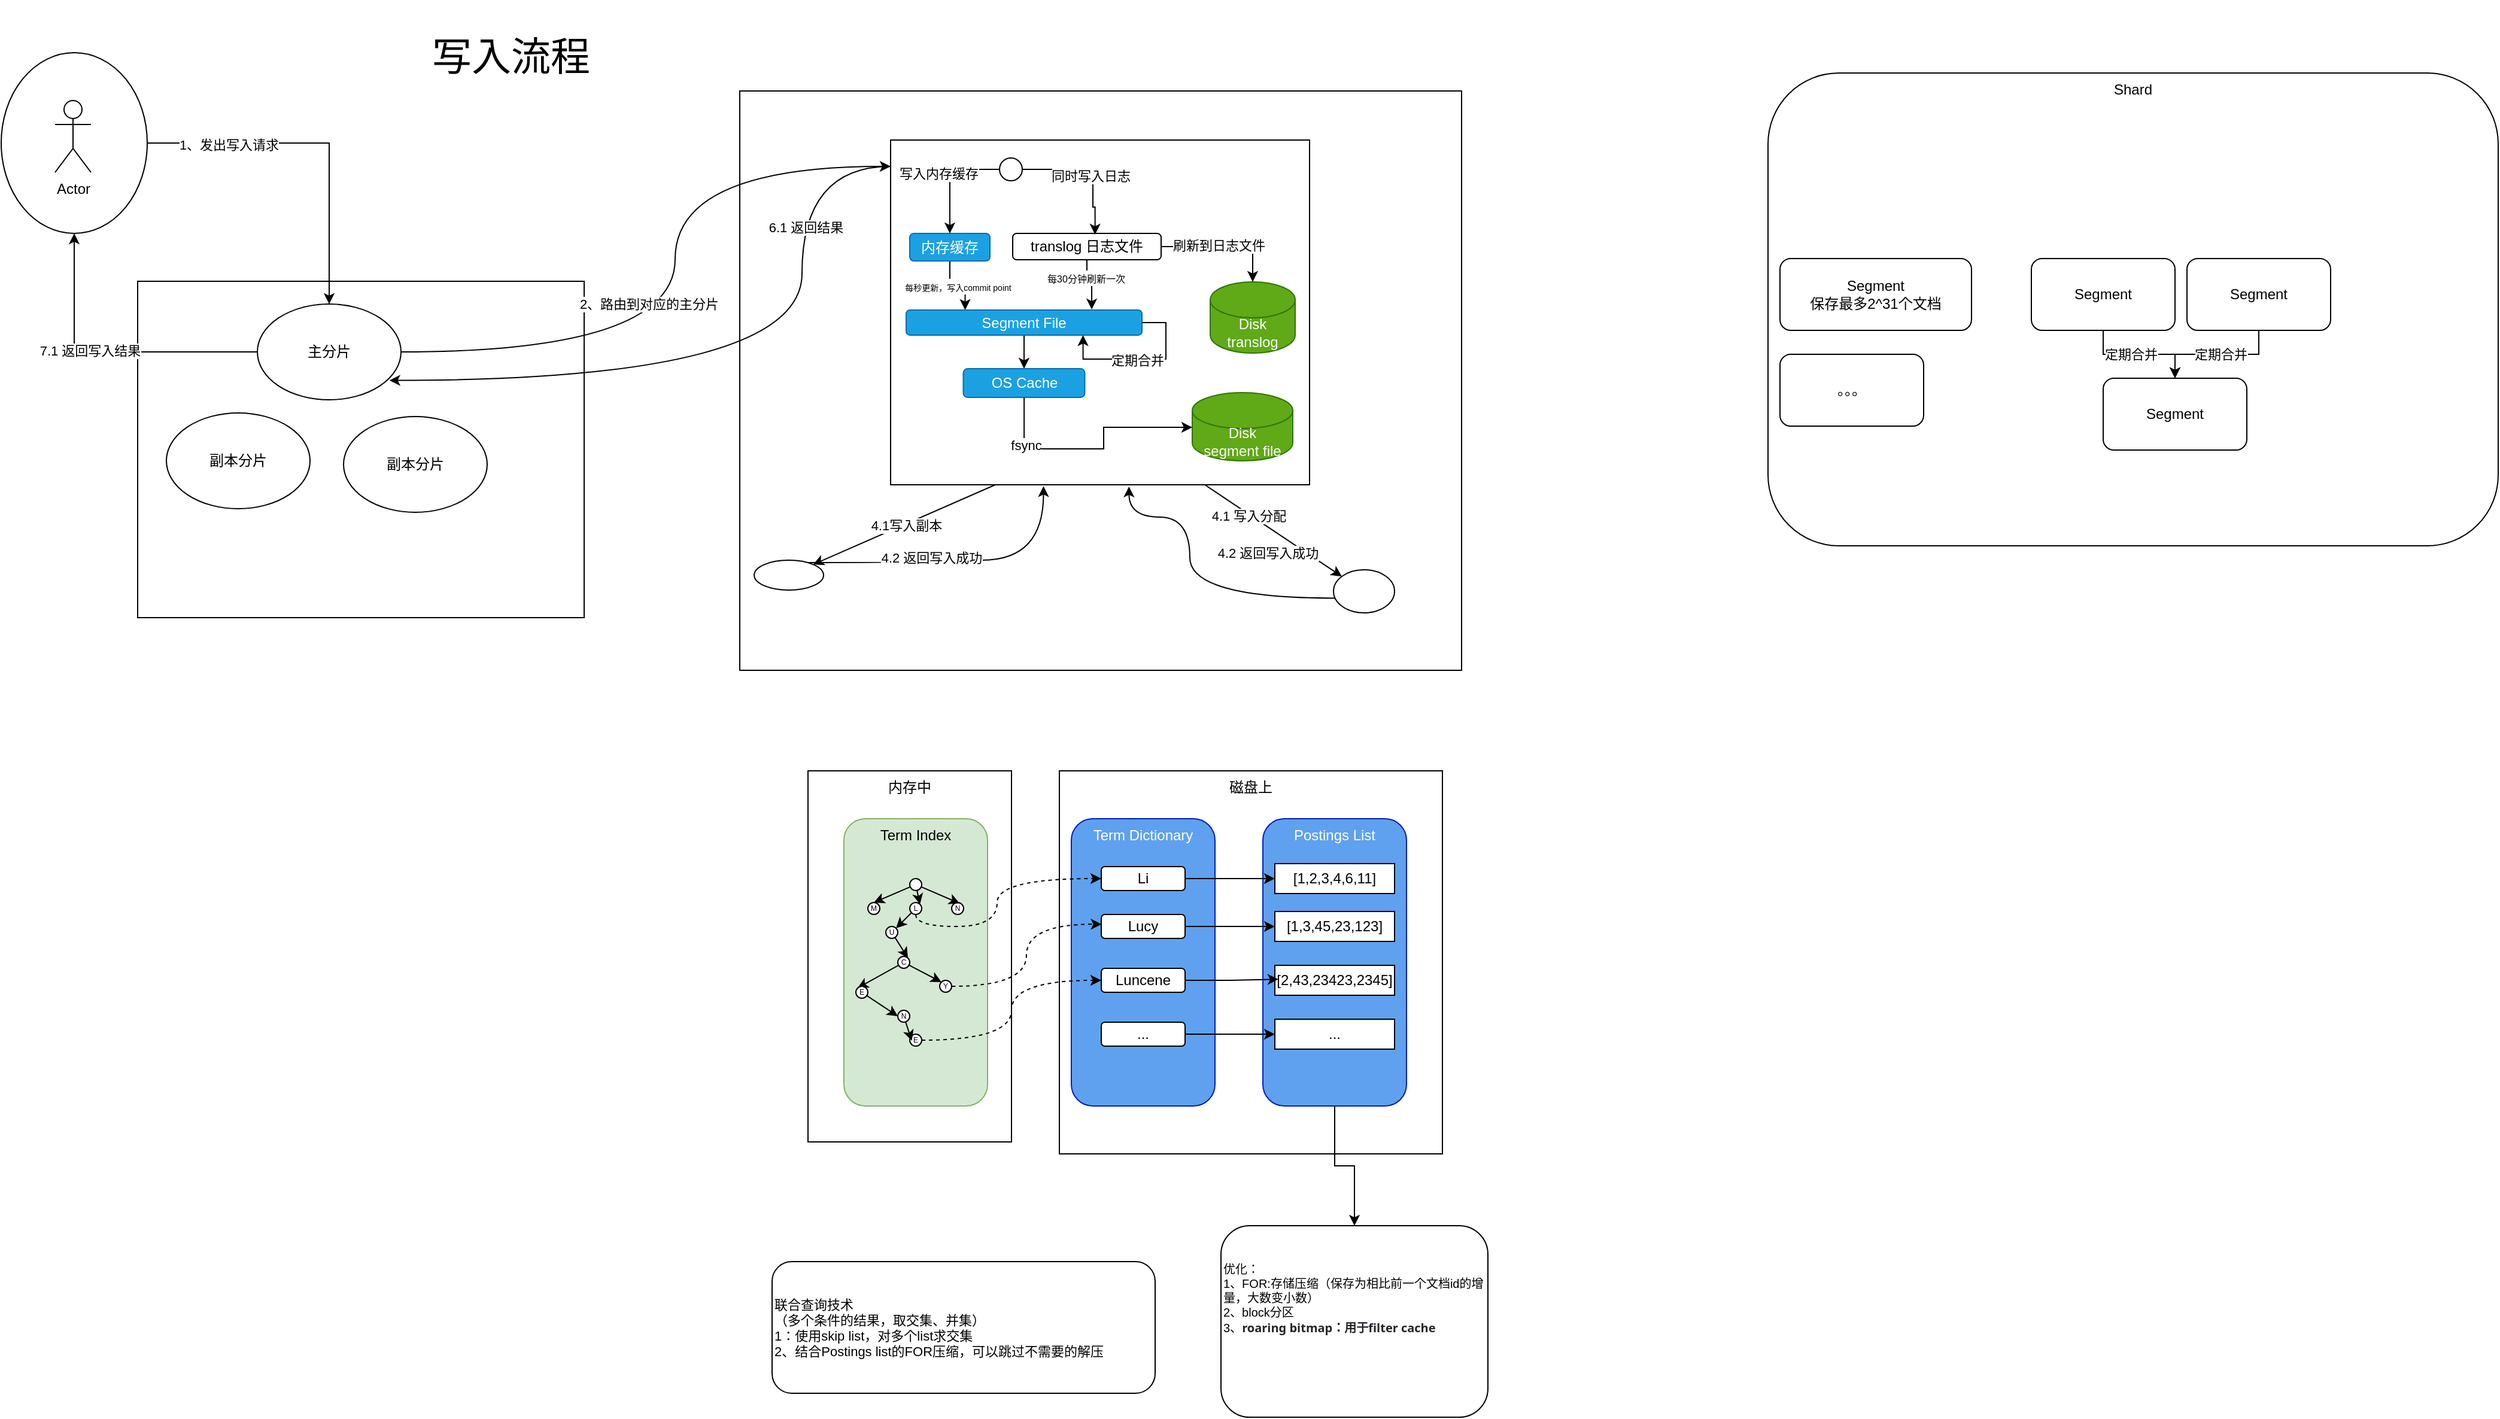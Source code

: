 <mxfile version="24.7.5">
  <diagram name="lucene原理" id="keEPGWgsJUl2ciSjORj3">
    <mxGraphModel dx="2558" dy="1775" grid="0" gridSize="10" guides="1" tooltips="1" connect="1" arrows="1" fold="1" page="0" pageScale="1" pageWidth="827" pageHeight="1169" background="#ffffff" math="0" shadow="0">
      <root>
        <mxCell id="0" />
        <mxCell id="1" parent="0" />
        <mxCell id="owNHDJ87eFbLBp3wyVCf-139" value="" style="rounded=0;whiteSpace=wrap;html=1;" vertex="1" parent="1">
          <mxGeometry x="-129" y="-331" width="603" height="484" as="geometry" />
        </mxCell>
        <mxCell id="owNHDJ87eFbLBp3wyVCf-137" value="" style="rounded=0;whiteSpace=wrap;html=1;" vertex="1" parent="1">
          <mxGeometry x="-632" y="-172" width="373" height="281" as="geometry" />
        </mxCell>
        <mxCell id="owNHDJ87eFbLBp3wyVCf-114" value="" style="rounded=0;whiteSpace=wrap;html=1;container=1;" vertex="1" parent="1">
          <mxGeometry x="-3" y="-290" width="350" height="288" as="geometry">
            <mxRectangle x="-3" y="-290" width="50" height="44" as="alternateBounds" />
          </mxGeometry>
        </mxCell>
        <mxCell id="owNHDJ87eFbLBp3wyVCf-128" value="&lt;font style=&quot;font-size: 7px;&quot;&gt;每秒更新，写入commit point&lt;/font&gt;" style="edgeStyle=orthogonalEdgeStyle;rounded=0;orthogonalLoop=1;jettySize=auto;html=1;entryX=0.25;entryY=0;entryDx=0;entryDy=0;" edge="1" parent="owNHDJ87eFbLBp3wyVCf-114" source="owNHDJ87eFbLBp3wyVCf-115" target="owNHDJ87eFbLBp3wyVCf-116">
          <mxGeometry relative="1" as="geometry" />
        </mxCell>
        <mxCell id="owNHDJ87eFbLBp3wyVCf-115" value="内存缓存" style="rounded=1;whiteSpace=wrap;html=1;fillColor=#1ba1e2;fontColor=#ffffff;strokeColor=#006EAF;" vertex="1" parent="owNHDJ87eFbLBp3wyVCf-114">
          <mxGeometry x="16" y="78" width="67" height="23" as="geometry" />
        </mxCell>
        <mxCell id="owNHDJ87eFbLBp3wyVCf-130" style="edgeStyle=orthogonalEdgeStyle;rounded=0;orthogonalLoop=1;jettySize=auto;html=1;entryX=0.5;entryY=0;entryDx=0;entryDy=0;" edge="1" parent="owNHDJ87eFbLBp3wyVCf-114" source="owNHDJ87eFbLBp3wyVCf-116" target="owNHDJ87eFbLBp3wyVCf-129">
          <mxGeometry relative="1" as="geometry" />
        </mxCell>
        <mxCell id="owNHDJ87eFbLBp3wyVCf-116" value="Segment File" style="rounded=1;whiteSpace=wrap;html=1;fillColor=#1ba1e2;fontColor=#ffffff;strokeColor=#006EAF;" vertex="1" parent="owNHDJ87eFbLBp3wyVCf-114">
          <mxGeometry x="13" y="142" width="197" height="21" as="geometry" />
        </mxCell>
        <mxCell id="owNHDJ87eFbLBp3wyVCf-120" style="edgeStyle=orthogonalEdgeStyle;rounded=0;orthogonalLoop=1;jettySize=auto;html=1;" edge="1" parent="owNHDJ87eFbLBp3wyVCf-114" source="owNHDJ87eFbLBp3wyVCf-119" target="owNHDJ87eFbLBp3wyVCf-115">
          <mxGeometry relative="1" as="geometry" />
        </mxCell>
        <mxCell id="owNHDJ87eFbLBp3wyVCf-121" value="写入内存缓存" style="edgeLabel;html=1;align=center;verticalAlign=middle;resizable=0;points=[];" vertex="1" connectable="0" parent="owNHDJ87eFbLBp3wyVCf-120">
          <mxGeometry x="-0.209" y="3" relative="1" as="geometry">
            <mxPoint x="-14" as="offset" />
          </mxGeometry>
        </mxCell>
        <mxCell id="owNHDJ87eFbLBp3wyVCf-119" value="" style="ellipse;whiteSpace=wrap;html=1;aspect=fixed;" vertex="1" parent="owNHDJ87eFbLBp3wyVCf-114">
          <mxGeometry x="91" y="15" width="19" height="19" as="geometry" />
        </mxCell>
        <mxCell id="owNHDJ87eFbLBp3wyVCf-123" value="translog 日志文件" style="rounded=1;whiteSpace=wrap;html=1;" vertex="1" parent="owNHDJ87eFbLBp3wyVCf-114">
          <mxGeometry x="102" y="78" width="124" height="22" as="geometry" />
        </mxCell>
        <mxCell id="owNHDJ87eFbLBp3wyVCf-124" style="edgeStyle=orthogonalEdgeStyle;rounded=0;orthogonalLoop=1;jettySize=auto;html=1;entryX=0.555;entryY=0.045;entryDx=0;entryDy=0;entryPerimeter=0;" edge="1" parent="owNHDJ87eFbLBp3wyVCf-114" source="owNHDJ87eFbLBp3wyVCf-119" target="owNHDJ87eFbLBp3wyVCf-123">
          <mxGeometry relative="1" as="geometry">
            <Array as="points">
              <mxPoint x="169" y="25" />
              <mxPoint x="169" y="56" />
              <mxPoint x="171" y="56" />
            </Array>
          </mxGeometry>
        </mxCell>
        <mxCell id="owNHDJ87eFbLBp3wyVCf-125" value="同时写入日志" style="edgeLabel;html=1;align=center;verticalAlign=middle;resizable=0;points=[];" vertex="1" connectable="0" parent="owNHDJ87eFbLBp3wyVCf-124">
          <mxGeometry x="0.114" y="-2" relative="1" as="geometry">
            <mxPoint as="offset" />
          </mxGeometry>
        </mxCell>
        <mxCell id="owNHDJ87eFbLBp3wyVCf-129" value="OS Cache" style="rounded=1;whiteSpace=wrap;html=1;fillColor=#1ba1e2;fontColor=#ffffff;strokeColor=#006EAF;" vertex="1" parent="owNHDJ87eFbLBp3wyVCf-114">
          <mxGeometry x="60.75" y="191" width="101.5" height="24" as="geometry" />
        </mxCell>
        <mxCell id="owNHDJ87eFbLBp3wyVCf-133" style="edgeStyle=orthogonalEdgeStyle;rounded=0;orthogonalLoop=1;jettySize=auto;html=1;entryX=0.787;entryY=-0.023;entryDx=0;entryDy=0;entryPerimeter=0;" edge="1" parent="owNHDJ87eFbLBp3wyVCf-114" source="owNHDJ87eFbLBp3wyVCf-123" target="owNHDJ87eFbLBp3wyVCf-116">
          <mxGeometry relative="1" as="geometry" />
        </mxCell>
        <mxCell id="owNHDJ87eFbLBp3wyVCf-134" value="&lt;font style=&quot;font-size: 8px;&quot;&gt;每30分钟刷新一次&lt;/font&gt;" style="edgeLabel;html=1;align=center;verticalAlign=middle;resizable=0;points=[];" vertex="1" connectable="0" parent="owNHDJ87eFbLBp3wyVCf-133">
          <mxGeometry x="-0.365" y="-1" relative="1" as="geometry">
            <mxPoint as="offset" />
          </mxGeometry>
        </mxCell>
        <mxCell id="owNHDJ87eFbLBp3wyVCf-117" value="Disk&lt;div&gt;translog&lt;/div&gt;" style="shape=cylinder3;whiteSpace=wrap;html=1;boundedLbl=1;backgroundOutline=1;size=15;fillColor=#60a917;fontColor=#ffffff;strokeColor=#2D7600;" vertex="1" parent="owNHDJ87eFbLBp3wyVCf-114">
          <mxGeometry x="267" y="118.5" width="71" height="59.5" as="geometry" />
        </mxCell>
        <mxCell id="owNHDJ87eFbLBp3wyVCf-126" style="edgeStyle=orthogonalEdgeStyle;rounded=0;orthogonalLoop=1;jettySize=auto;html=1;entryX=0.5;entryY=0;entryDx=0;entryDy=0;entryPerimeter=0;" edge="1" parent="owNHDJ87eFbLBp3wyVCf-114" source="owNHDJ87eFbLBp3wyVCf-123" target="owNHDJ87eFbLBp3wyVCf-117">
          <mxGeometry relative="1" as="geometry" />
        </mxCell>
        <mxCell id="owNHDJ87eFbLBp3wyVCf-127" value="刷新到日志文件" style="edgeLabel;html=1;align=center;verticalAlign=middle;resizable=0;points=[];" vertex="1" connectable="0" parent="owNHDJ87eFbLBp3wyVCf-126">
          <mxGeometry x="-0.101" y="1" relative="1" as="geometry">
            <mxPoint as="offset" />
          </mxGeometry>
        </mxCell>
        <mxCell id="owNHDJ87eFbLBp3wyVCf-118" value="Disk&lt;div&gt;segment file&lt;/div&gt;" style="shape=cylinder3;whiteSpace=wrap;html=1;boundedLbl=1;backgroundOutline=1;size=15;fillColor=#60a917;fontColor=#ffffff;strokeColor=#2D7600;" vertex="1" parent="owNHDJ87eFbLBp3wyVCf-114">
          <mxGeometry x="252" y="211" width="84" height="57" as="geometry" />
        </mxCell>
        <mxCell id="owNHDJ87eFbLBp3wyVCf-131" style="edgeStyle=orthogonalEdgeStyle;rounded=0;orthogonalLoop=1;jettySize=auto;html=1;entryX=0;entryY=0.5;entryDx=0;entryDy=0;entryPerimeter=0;" edge="1" parent="owNHDJ87eFbLBp3wyVCf-114" source="owNHDJ87eFbLBp3wyVCf-129" target="owNHDJ87eFbLBp3wyVCf-118">
          <mxGeometry relative="1" as="geometry">
            <Array as="points">
              <mxPoint x="112" y="258" />
              <mxPoint x="178" y="258" />
              <mxPoint x="178" y="240" />
              <mxPoint x="252" y="240" />
            </Array>
          </mxGeometry>
        </mxCell>
        <mxCell id="owNHDJ87eFbLBp3wyVCf-132" value="fsync" style="edgeLabel;html=1;align=center;verticalAlign=middle;resizable=0;points=[];" vertex="1" connectable="0" parent="owNHDJ87eFbLBp3wyVCf-131">
          <mxGeometry x="-0.611" y="1" relative="1" as="geometry">
            <mxPoint as="offset" />
          </mxGeometry>
        </mxCell>
        <mxCell id="owNHDJ87eFbLBp3wyVCf-135" style="edgeStyle=orthogonalEdgeStyle;rounded=0;orthogonalLoop=1;jettySize=auto;html=1;entryX=0.75;entryY=1;entryDx=0;entryDy=0;exitX=1;exitY=0.5;exitDx=0;exitDy=0;" edge="1" parent="owNHDJ87eFbLBp3wyVCf-114" source="owNHDJ87eFbLBp3wyVCf-116" target="owNHDJ87eFbLBp3wyVCf-116">
          <mxGeometry relative="1" as="geometry" />
        </mxCell>
        <mxCell id="owNHDJ87eFbLBp3wyVCf-136" value="定期合并" style="edgeLabel;html=1;align=center;verticalAlign=middle;resizable=0;points=[];" vertex="1" connectable="0" parent="owNHDJ87eFbLBp3wyVCf-135">
          <mxGeometry x="0.066" y="1" relative="1" as="geometry">
            <mxPoint as="offset" />
          </mxGeometry>
        </mxCell>
        <mxCell id="owNHDJ87eFbLBp3wyVCf-103" style="edgeStyle=orthogonalEdgeStyle;rounded=0;orthogonalLoop=1;jettySize=auto;html=1;entryX=0.5;entryY=0;entryDx=0;entryDy=0;" edge="1" parent="1" source="owNHDJ87eFbLBp3wyVCf-102" target="owNHDJ87eFbLBp3wyVCf-95">
          <mxGeometry relative="1" as="geometry" />
        </mxCell>
        <mxCell id="owNHDJ87eFbLBp3wyVCf-105" value="1、发出写入请求" style="edgeLabel;html=1;align=center;verticalAlign=middle;resizable=0;points=[];" vertex="1" connectable="0" parent="owNHDJ87eFbLBp3wyVCf-103">
          <mxGeometry x="-0.529" y="-1" relative="1" as="geometry">
            <mxPoint as="offset" />
          </mxGeometry>
        </mxCell>
        <mxCell id="owNHDJ87eFbLBp3wyVCf-65" value="内存中" style="rounded=0;whiteSpace=wrap;html=1;verticalAlign=top;" vertex="1" parent="1">
          <mxGeometry x="-72" y="237" width="170" height="310" as="geometry" />
        </mxCell>
        <mxCell id="owNHDJ87eFbLBp3wyVCf-64" value="磁盘上" style="rounded=0;whiteSpace=wrap;html=1;verticalAlign=top;" vertex="1" parent="1">
          <mxGeometry x="138" y="237" width="320" height="320" as="geometry" />
        </mxCell>
        <mxCell id="owNHDJ87eFbLBp3wyVCf-26" value="Term Index" style="rounded=1;whiteSpace=wrap;html=1;verticalAlign=top;fillColor=#d5e8d4;strokeColor=#82b366;" vertex="1" parent="1">
          <mxGeometry x="-42" y="277" width="120" height="240" as="geometry" />
        </mxCell>
        <mxCell id="owNHDJ87eFbLBp3wyVCf-27" value="Term Dictionary" style="rounded=1;whiteSpace=wrap;html=1;verticalAlign=top;fillColor=#5fa1ee;fontColor=#ffffff;strokeColor=#001DBC;" vertex="1" parent="1">
          <mxGeometry x="148" y="277" width="120" height="240" as="geometry" />
        </mxCell>
        <mxCell id="owNHDJ87eFbLBp3wyVCf-67" value="" style="edgeStyle=orthogonalEdgeStyle;rounded=0;orthogonalLoop=1;jettySize=auto;html=1;" edge="1" parent="1" source="owNHDJ87eFbLBp3wyVCf-28" target="owNHDJ87eFbLBp3wyVCf-66">
          <mxGeometry relative="1" as="geometry" />
        </mxCell>
        <mxCell id="owNHDJ87eFbLBp3wyVCf-28" value="Postings List" style="rounded=1;whiteSpace=wrap;html=1;verticalAlign=top;fillColor=#5fa1ee;fontColor=#ffffff;strokeColor=#001DBC;" vertex="1" parent="1">
          <mxGeometry x="308" y="277" width="120" height="240" as="geometry" />
        </mxCell>
        <mxCell id="owNHDJ87eFbLBp3wyVCf-37" style="rounded=0;orthogonalLoop=1;jettySize=auto;html=1;entryX=1;entryY=0;entryDx=0;entryDy=0;" edge="1" parent="1" source="owNHDJ87eFbLBp3wyVCf-29" target="owNHDJ87eFbLBp3wyVCf-31">
          <mxGeometry relative="1" as="geometry" />
        </mxCell>
        <mxCell id="owNHDJ87eFbLBp3wyVCf-45" style="rounded=0;orthogonalLoop=1;jettySize=auto;html=1;entryX=0.5;entryY=0;entryDx=0;entryDy=0;" edge="1" parent="1" source="owNHDJ87eFbLBp3wyVCf-29" target="owNHDJ87eFbLBp3wyVCf-43">
          <mxGeometry relative="1" as="geometry" />
        </mxCell>
        <mxCell id="owNHDJ87eFbLBp3wyVCf-29" value="" style="ellipse;whiteSpace=wrap;html=1;aspect=fixed;" vertex="1" parent="1">
          <mxGeometry x="13" y="327" width="10" height="10" as="geometry" />
        </mxCell>
        <mxCell id="owNHDJ87eFbLBp3wyVCf-38" style="rounded=0;orthogonalLoop=1;jettySize=auto;html=1;entryX=1;entryY=0;entryDx=0;entryDy=0;" edge="1" parent="1" source="owNHDJ87eFbLBp3wyVCf-31" target="owNHDJ87eFbLBp3wyVCf-32">
          <mxGeometry relative="1" as="geometry" />
        </mxCell>
        <mxCell id="owNHDJ87eFbLBp3wyVCf-51" style="edgeStyle=orthogonalEdgeStyle;rounded=0;orthogonalLoop=1;jettySize=auto;html=1;entryX=0;entryY=0.5;entryDx=0;entryDy=0;curved=1;dashed=1;" edge="1" parent="1" source="owNHDJ87eFbLBp3wyVCf-31" target="owNHDJ87eFbLBp3wyVCf-47">
          <mxGeometry relative="1" as="geometry">
            <Array as="points">
              <mxPoint x="18" y="367" />
              <mxPoint x="86" y="367" />
              <mxPoint x="86" y="327" />
            </Array>
          </mxGeometry>
        </mxCell>
        <mxCell id="owNHDJ87eFbLBp3wyVCf-31" value="L" style="ellipse;whiteSpace=wrap;html=1;aspect=fixed;fontSize=6;" vertex="1" parent="1">
          <mxGeometry x="13" y="347" width="10" height="10" as="geometry" />
        </mxCell>
        <mxCell id="owNHDJ87eFbLBp3wyVCf-39" style="rounded=0;orthogonalLoop=1;jettySize=auto;html=1;entryX=1;entryY=0;entryDx=0;entryDy=0;" edge="1" parent="1" source="owNHDJ87eFbLBp3wyVCf-32" target="owNHDJ87eFbLBp3wyVCf-33">
          <mxGeometry relative="1" as="geometry" />
        </mxCell>
        <mxCell id="owNHDJ87eFbLBp3wyVCf-32" value="U" style="ellipse;whiteSpace=wrap;html=1;aspect=fixed;fontSize=6;" vertex="1" parent="1">
          <mxGeometry x="-7" y="367" width="10" height="10" as="geometry" />
        </mxCell>
        <mxCell id="owNHDJ87eFbLBp3wyVCf-40" style="rounded=0;orthogonalLoop=1;jettySize=auto;html=1;entryX=0;entryY=0;entryDx=0;entryDy=0;" edge="1" parent="1" source="owNHDJ87eFbLBp3wyVCf-33" target="owNHDJ87eFbLBp3wyVCf-34">
          <mxGeometry relative="1" as="geometry" />
        </mxCell>
        <mxCell id="owNHDJ87eFbLBp3wyVCf-53" style="rounded=0;orthogonalLoop=1;jettySize=auto;html=1;entryX=0;entryY=0;entryDx=0;entryDy=0;" edge="1" parent="1" source="owNHDJ87eFbLBp3wyVCf-33" target="owNHDJ87eFbLBp3wyVCf-52">
          <mxGeometry relative="1" as="geometry" />
        </mxCell>
        <mxCell id="owNHDJ87eFbLBp3wyVCf-33" value="C" style="ellipse;whiteSpace=wrap;html=1;aspect=fixed;fontSize=6;" vertex="1" parent="1">
          <mxGeometry x="3" y="392" width="10" height="10" as="geometry" />
        </mxCell>
        <mxCell id="owNHDJ87eFbLBp3wyVCf-41" style="rounded=0;orthogonalLoop=1;jettySize=auto;html=1;entryX=0;entryY=0.5;entryDx=0;entryDy=0;" edge="1" parent="1" source="owNHDJ87eFbLBp3wyVCf-34" target="owNHDJ87eFbLBp3wyVCf-35">
          <mxGeometry relative="1" as="geometry" />
        </mxCell>
        <mxCell id="owNHDJ87eFbLBp3wyVCf-34" value="E" style="ellipse;whiteSpace=wrap;html=1;aspect=fixed;fontSize=6;" vertex="1" parent="1">
          <mxGeometry x="-32" y="417" width="10" height="10" as="geometry" />
        </mxCell>
        <mxCell id="owNHDJ87eFbLBp3wyVCf-35" value="N" style="ellipse;whiteSpace=wrap;html=1;aspect=fixed;fontSize=6;" vertex="1" parent="1">
          <mxGeometry x="3" y="437" width="10" height="10" as="geometry" />
        </mxCell>
        <mxCell id="owNHDJ87eFbLBp3wyVCf-50" style="edgeStyle=orthogonalEdgeStyle;rounded=0;orthogonalLoop=1;jettySize=auto;html=1;entryX=0;entryY=0.5;entryDx=0;entryDy=0;curved=1;dashed=1;" edge="1" parent="1" source="owNHDJ87eFbLBp3wyVCf-36" target="owNHDJ87eFbLBp3wyVCf-49">
          <mxGeometry relative="1" as="geometry" />
        </mxCell>
        <mxCell id="owNHDJ87eFbLBp3wyVCf-36" value="E" style="ellipse;whiteSpace=wrap;html=1;aspect=fixed;fontSize=6;" vertex="1" parent="1">
          <mxGeometry x="13" y="457" width="10" height="10" as="geometry" />
        </mxCell>
        <mxCell id="owNHDJ87eFbLBp3wyVCf-42" style="rounded=0;orthogonalLoop=1;jettySize=auto;html=1;entryX=0.175;entryY=0.55;entryDx=0;entryDy=0;entryPerimeter=0;" edge="1" parent="1" source="owNHDJ87eFbLBp3wyVCf-35" target="owNHDJ87eFbLBp3wyVCf-36">
          <mxGeometry relative="1" as="geometry" />
        </mxCell>
        <mxCell id="owNHDJ87eFbLBp3wyVCf-43" value="M" style="ellipse;whiteSpace=wrap;html=1;aspect=fixed;fontSize=6;" vertex="1" parent="1">
          <mxGeometry x="-22" y="347" width="10" height="10" as="geometry" />
        </mxCell>
        <mxCell id="owNHDJ87eFbLBp3wyVCf-44" value="N" style="ellipse;whiteSpace=wrap;html=1;aspect=fixed;fontSize=6;" vertex="1" parent="1">
          <mxGeometry x="48" y="347" width="10" height="10" as="geometry" />
        </mxCell>
        <mxCell id="owNHDJ87eFbLBp3wyVCf-46" style="rounded=0;orthogonalLoop=1;jettySize=auto;html=1;entryX=0.675;entryY=0.075;entryDx=0;entryDy=0;entryPerimeter=0;" edge="1" parent="1" source="owNHDJ87eFbLBp3wyVCf-29" target="owNHDJ87eFbLBp3wyVCf-44">
          <mxGeometry relative="1" as="geometry" />
        </mxCell>
        <mxCell id="owNHDJ87eFbLBp3wyVCf-60" value="" style="edgeStyle=orthogonalEdgeStyle;rounded=0;orthogonalLoop=1;jettySize=auto;html=1;" edge="1" parent="1" source="owNHDJ87eFbLBp3wyVCf-47" target="owNHDJ87eFbLBp3wyVCf-55">
          <mxGeometry relative="1" as="geometry" />
        </mxCell>
        <mxCell id="owNHDJ87eFbLBp3wyVCf-47" value="Li" style="rounded=1;whiteSpace=wrap;html=1;" vertex="1" parent="1">
          <mxGeometry x="173" y="317" width="70" height="20" as="geometry" />
        </mxCell>
        <mxCell id="owNHDJ87eFbLBp3wyVCf-61" style="edgeStyle=orthogonalEdgeStyle;rounded=0;orthogonalLoop=1;jettySize=auto;html=1;" edge="1" parent="1" source="owNHDJ87eFbLBp3wyVCf-48" target="owNHDJ87eFbLBp3wyVCf-56">
          <mxGeometry relative="1" as="geometry" />
        </mxCell>
        <mxCell id="owNHDJ87eFbLBp3wyVCf-48" value="Lucy" style="rounded=1;whiteSpace=wrap;html=1;" vertex="1" parent="1">
          <mxGeometry x="173" y="357" width="70" height="20" as="geometry" />
        </mxCell>
        <mxCell id="owNHDJ87eFbLBp3wyVCf-49" value="Luncene" style="rounded=1;whiteSpace=wrap;html=1;" vertex="1" parent="1">
          <mxGeometry x="173" y="402" width="70" height="20" as="geometry" />
        </mxCell>
        <mxCell id="owNHDJ87eFbLBp3wyVCf-52" value="Y" style="ellipse;whiteSpace=wrap;html=1;aspect=fixed;fontSize=6;" vertex="1" parent="1">
          <mxGeometry x="38" y="412" width="10" height="10" as="geometry" />
        </mxCell>
        <mxCell id="owNHDJ87eFbLBp3wyVCf-54" style="edgeStyle=orthogonalEdgeStyle;rounded=0;orthogonalLoop=1;jettySize=auto;html=1;entryX=0.004;entryY=0.407;entryDx=0;entryDy=0;entryPerimeter=0;curved=1;dashed=1;" edge="1" parent="1" source="owNHDJ87eFbLBp3wyVCf-52" target="owNHDJ87eFbLBp3wyVCf-48">
          <mxGeometry relative="1" as="geometry" />
        </mxCell>
        <mxCell id="owNHDJ87eFbLBp3wyVCf-55" value="[1,2,3,4,6,11]" style="rounded=0;whiteSpace=wrap;html=1;" vertex="1" parent="1">
          <mxGeometry x="318" y="314.5" width="100" height="25" as="geometry" />
        </mxCell>
        <mxCell id="owNHDJ87eFbLBp3wyVCf-56" value="[1,3,45,23,123]" style="rounded=0;whiteSpace=wrap;html=1;" vertex="1" parent="1">
          <mxGeometry x="318" y="354.5" width="100" height="25" as="geometry" />
        </mxCell>
        <mxCell id="owNHDJ87eFbLBp3wyVCf-57" value="[2,43,23423,2345]" style="rounded=0;whiteSpace=wrap;html=1;" vertex="1" parent="1">
          <mxGeometry x="318" y="399.5" width="100" height="25" as="geometry" />
        </mxCell>
        <mxCell id="owNHDJ87eFbLBp3wyVCf-63" style="edgeStyle=orthogonalEdgeStyle;rounded=0;orthogonalLoop=1;jettySize=auto;html=1;entryX=0;entryY=0.5;entryDx=0;entryDy=0;" edge="1" parent="1" source="owNHDJ87eFbLBp3wyVCf-58" target="owNHDJ87eFbLBp3wyVCf-59">
          <mxGeometry relative="1" as="geometry" />
        </mxCell>
        <mxCell id="owNHDJ87eFbLBp3wyVCf-58" value="..." style="rounded=1;whiteSpace=wrap;html=1;" vertex="1" parent="1">
          <mxGeometry x="173" y="447" width="70" height="20" as="geometry" />
        </mxCell>
        <mxCell id="owNHDJ87eFbLBp3wyVCf-59" value="..." style="rounded=0;whiteSpace=wrap;html=1;" vertex="1" parent="1">
          <mxGeometry x="318" y="444.5" width="100" height="25" as="geometry" />
        </mxCell>
        <mxCell id="owNHDJ87eFbLBp3wyVCf-62" style="edgeStyle=orthogonalEdgeStyle;rounded=0;orthogonalLoop=1;jettySize=auto;html=1;entryX=0.03;entryY=0.463;entryDx=0;entryDy=0;entryPerimeter=0;" edge="1" parent="1" source="owNHDJ87eFbLBp3wyVCf-49" target="owNHDJ87eFbLBp3wyVCf-57">
          <mxGeometry relative="1" as="geometry" />
        </mxCell>
        <mxCell id="owNHDJ87eFbLBp3wyVCf-66" value="&lt;div style=&quot;font-size: 10px;&quot;&gt;&lt;br style=&quot;font-size: 10px;&quot;&gt;&lt;/div&gt;&lt;div style=&quot;font-size: 10px;&quot;&gt;&lt;br style=&quot;font-size: 10px;&quot;&gt;&lt;/div&gt;优化：&lt;div style=&quot;font-size: 10px;&quot;&gt;1、FOR:存储压缩（保存为相比前一个文档id的增量，大数变小数）&lt;/div&gt;&lt;div style=&quot;font-size: 10px;&quot;&gt;2、block分区&lt;/div&gt;&lt;div style=&quot;font-size: 10px;&quot;&gt;3、&lt;span style=&quot;background-color: rgb(255, 255, 255); color: rgb(33, 37, 41); font-family: system-ui, -apple-system, &amp;quot;Segoe UI&amp;quot;, Roboto, &amp;quot;Helvetica Neue&amp;quot;, &amp;quot;Noto Sans&amp;quot;, &amp;quot;Liberation Sans&amp;quot;, Arial, sans-serif, &amp;quot;Apple Color Emoji&amp;quot;, &amp;quot;Segoe UI Emoji&amp;quot;, &amp;quot;Segoe UI Symbol&amp;quot;, &amp;quot;Noto Color Emoji&amp;quot;; font-size: 10px; font-weight: bolder;&quot;&gt;roaring bitmap：用于filter cache&lt;/span&gt;&lt;/div&gt;" style="whiteSpace=wrap;html=1;verticalAlign=top;rounded=1;fontSize=10;align=left;" vertex="1" parent="1">
          <mxGeometry x="273" y="617" width="223" height="160" as="geometry" />
        </mxCell>
        <mxCell id="owNHDJ87eFbLBp3wyVCf-68" value="&lt;font style=&quot;font-size: 11px;&quot;&gt;联合查询技术&lt;/font&gt;&lt;div style=&quot;font-size: 11px;&quot;&gt;&lt;font style=&quot;font-size: 11px;&quot;&gt;（多个条件的结果，取交集、并集）&lt;/font&gt;&lt;/div&gt;&lt;div style=&quot;font-size: 11px;&quot;&gt;1：使用skip list，对多个list求交集&lt;/div&gt;&lt;div style=&quot;font-size: 11px;&quot;&gt;2、结合Postings list的FOR压缩，可以跳过不需要的解压&lt;/div&gt;" style="rounded=1;whiteSpace=wrap;html=1;align=left;" vertex="1" parent="1">
          <mxGeometry x="-102" y="647" width="320" height="110" as="geometry" />
        </mxCell>
        <mxCell id="owNHDJ87eFbLBp3wyVCf-107" style="edgeStyle=orthogonalEdgeStyle;rounded=0;orthogonalLoop=1;jettySize=auto;html=1;curved=1;" edge="1" parent="1" source="owNHDJ87eFbLBp3wyVCf-95" target="owNHDJ87eFbLBp3wyVCf-114">
          <mxGeometry relative="1" as="geometry">
            <mxPoint x="-22" y="-74" as="targetPoint" />
            <Array as="points">
              <mxPoint x="-183" y="-113" />
              <mxPoint x="-183" y="-268" />
            </Array>
          </mxGeometry>
        </mxCell>
        <mxCell id="owNHDJ87eFbLBp3wyVCf-108" value="2、路由到对应的主分片" style="edgeLabel;html=1;align=center;verticalAlign=middle;resizable=0;points=[];" vertex="1" connectable="0" parent="owNHDJ87eFbLBp3wyVCf-107">
          <mxGeometry x="-0.277" relative="1" as="geometry">
            <mxPoint x="3" y="-40" as="offset" />
          </mxGeometry>
        </mxCell>
        <mxCell id="owNHDJ87eFbLBp3wyVCf-146" style="edgeStyle=orthogonalEdgeStyle;rounded=0;orthogonalLoop=1;jettySize=auto;html=1;" edge="1" parent="1" source="owNHDJ87eFbLBp3wyVCf-95" target="owNHDJ87eFbLBp3wyVCf-102">
          <mxGeometry relative="1" as="geometry" />
        </mxCell>
        <mxCell id="owNHDJ87eFbLBp3wyVCf-147" value="7.1 返回写入结果" style="edgeLabel;html=1;align=center;verticalAlign=middle;resizable=0;points=[];" vertex="1" connectable="0" parent="owNHDJ87eFbLBp3wyVCf-146">
          <mxGeometry x="0.115" y="-1" relative="1" as="geometry">
            <mxPoint as="offset" />
          </mxGeometry>
        </mxCell>
        <mxCell id="owNHDJ87eFbLBp3wyVCf-95" value="主分片" style="ellipse;whiteSpace=wrap;html=1;" vertex="1" parent="1">
          <mxGeometry x="-532" y="-153" width="120" height="80" as="geometry" />
        </mxCell>
        <mxCell id="owNHDJ87eFbLBp3wyVCf-109" style="rounded=0;orthogonalLoop=1;jettySize=auto;html=1;exitX=0.25;exitY=1;exitDx=0;exitDy=0;" edge="1" parent="1" source="owNHDJ87eFbLBp3wyVCf-114" target="owNHDJ87eFbLBp3wyVCf-99">
          <mxGeometry relative="1" as="geometry">
            <mxPoint x="9.645" y="-38.748" as="sourcePoint" />
          </mxGeometry>
        </mxCell>
        <mxCell id="owNHDJ87eFbLBp3wyVCf-110" value="4.1写入副本" style="edgeLabel;html=1;align=center;verticalAlign=middle;resizable=0;points=[];" vertex="1" connectable="0" parent="owNHDJ87eFbLBp3wyVCf-109">
          <mxGeometry x="-0.015" y="1" relative="1" as="geometry">
            <mxPoint as="offset" />
          </mxGeometry>
        </mxCell>
        <mxCell id="owNHDJ87eFbLBp3wyVCf-111" style="rounded=0;orthogonalLoop=1;jettySize=auto;html=1;exitX=0.75;exitY=1;exitDx=0;exitDy=0;" edge="1" parent="1" source="owNHDJ87eFbLBp3wyVCf-114" target="owNHDJ87eFbLBp3wyVCf-100">
          <mxGeometry relative="1" as="geometry">
            <mxPoint x="62.368" y="-37.448" as="sourcePoint" />
          </mxGeometry>
        </mxCell>
        <mxCell id="owNHDJ87eFbLBp3wyVCf-112" value="4.1 写入分配" style="edgeLabel;html=1;align=center;verticalAlign=middle;resizable=0;points=[];" vertex="1" connectable="0" parent="owNHDJ87eFbLBp3wyVCf-111">
          <mxGeometry x="-0.36" y="-1" relative="1" as="geometry">
            <mxPoint as="offset" />
          </mxGeometry>
        </mxCell>
        <mxCell id="owNHDJ87eFbLBp3wyVCf-97" value="副本分片" style="ellipse;whiteSpace=wrap;html=1;" vertex="1" parent="1">
          <mxGeometry x="-608" y="-62" width="120" height="80" as="geometry" />
        </mxCell>
        <mxCell id="owNHDJ87eFbLBp3wyVCf-98" value="副本分片" style="ellipse;whiteSpace=wrap;html=1;" vertex="1" parent="1">
          <mxGeometry x="-460" y="-59" width="120" height="80" as="geometry" />
        </mxCell>
        <mxCell id="owNHDJ87eFbLBp3wyVCf-140" style="edgeStyle=orthogonalEdgeStyle;rounded=0;orthogonalLoop=1;jettySize=auto;html=1;curved=1;entryX=0.365;entryY=1.004;entryDx=0;entryDy=0;entryPerimeter=0;" edge="1" parent="1" source="owNHDJ87eFbLBp3wyVCf-99" target="owNHDJ87eFbLBp3wyVCf-114">
          <mxGeometry relative="1" as="geometry">
            <Array as="points">
              <mxPoint x="22" y="63" />
              <mxPoint x="22" y="61" />
              <mxPoint x="125" y="61" />
            </Array>
          </mxGeometry>
        </mxCell>
        <mxCell id="owNHDJ87eFbLBp3wyVCf-141" value="4.2 返回写入成功" style="edgeLabel;html=1;align=center;verticalAlign=middle;resizable=0;points=[];" vertex="1" connectable="0" parent="owNHDJ87eFbLBp3wyVCf-140">
          <mxGeometry x="-0.192" y="2" relative="1" as="geometry">
            <mxPoint as="offset" />
          </mxGeometry>
        </mxCell>
        <mxCell id="owNHDJ87eFbLBp3wyVCf-99" value="" style="ellipse;whiteSpace=wrap;html=1;" vertex="1" parent="1">
          <mxGeometry x="-117" y="61" width="58" height="25" as="geometry" />
        </mxCell>
        <mxCell id="owNHDJ87eFbLBp3wyVCf-142" style="edgeStyle=orthogonalEdgeStyle;rounded=0;orthogonalLoop=1;jettySize=auto;html=1;entryX=0.569;entryY=1.005;entryDx=0;entryDy=0;curved=1;exitX=0.026;exitY=0.658;exitDx=0;exitDy=0;exitPerimeter=0;entryPerimeter=0;" edge="1" parent="1" source="owNHDJ87eFbLBp3wyVCf-100" target="owNHDJ87eFbLBp3wyVCf-114">
          <mxGeometry relative="1" as="geometry">
            <Array as="points">
              <mxPoint x="247" y="93" />
              <mxPoint x="247" y="25" />
              <mxPoint x="196" y="25" />
            </Array>
          </mxGeometry>
        </mxCell>
        <mxCell id="owNHDJ87eFbLBp3wyVCf-143" value="4.2 返回写入成功" style="edgeLabel;html=1;align=center;verticalAlign=middle;resizable=0;points=[];" vertex="1" connectable="0" parent="owNHDJ87eFbLBp3wyVCf-142">
          <mxGeometry x="0.2" y="-65" relative="1" as="geometry">
            <mxPoint as="offset" />
          </mxGeometry>
        </mxCell>
        <mxCell id="owNHDJ87eFbLBp3wyVCf-100" value="" style="ellipse;whiteSpace=wrap;html=1;" vertex="1" parent="1">
          <mxGeometry x="367" y="69" width="51" height="36" as="geometry" />
        </mxCell>
        <mxCell id="owNHDJ87eFbLBp3wyVCf-104" value="" style="group" vertex="1" connectable="0" parent="1">
          <mxGeometry x="-746" y="-363" width="122" height="151" as="geometry" />
        </mxCell>
        <mxCell id="owNHDJ87eFbLBp3wyVCf-102" value="" style="ellipse;whiteSpace=wrap;html=1;" vertex="1" parent="owNHDJ87eFbLBp3wyVCf-104">
          <mxGeometry width="122" height="151" as="geometry" />
        </mxCell>
        <mxCell id="owNHDJ87eFbLBp3wyVCf-101" value="Actor" style="shape=umlActor;verticalLabelPosition=bottom;verticalAlign=top;html=1;outlineConnect=0;" vertex="1" parent="owNHDJ87eFbLBp3wyVCf-104">
          <mxGeometry x="45" y="40" width="30" height="60" as="geometry" />
        </mxCell>
        <mxCell id="owNHDJ87eFbLBp3wyVCf-144" style="edgeStyle=orthogonalEdgeStyle;rounded=0;orthogonalLoop=1;jettySize=auto;html=1;entryX=0.919;entryY=0.797;entryDx=0;entryDy=0;entryPerimeter=0;curved=1;" edge="1" parent="1" source="owNHDJ87eFbLBp3wyVCf-114" target="owNHDJ87eFbLBp3wyVCf-95">
          <mxGeometry relative="1" as="geometry">
            <Array as="points">
              <mxPoint x="-77" y="-268" />
              <mxPoint x="-77" y="-89" />
            </Array>
          </mxGeometry>
        </mxCell>
        <mxCell id="owNHDJ87eFbLBp3wyVCf-145" value="6.1 返回结果" style="edgeLabel;html=1;align=center;verticalAlign=middle;resizable=0;points=[];" vertex="1" connectable="0" parent="owNHDJ87eFbLBp3wyVCf-144">
          <mxGeometry x="-0.581" y="3" relative="1" as="geometry">
            <mxPoint as="offset" />
          </mxGeometry>
        </mxCell>
        <mxCell id="owNHDJ87eFbLBp3wyVCf-148" value="写入流程" style="text;html=1;align=center;verticalAlign=middle;whiteSpace=wrap;rounded=0;fontSize=33;" vertex="1" parent="1">
          <mxGeometry x="-463" y="-407" width="286" height="94" as="geometry" />
        </mxCell>
        <mxCell id="owNHDJ87eFbLBp3wyVCf-149" value="" style="group" vertex="1" connectable="0" parent="1">
          <mxGeometry x="730" y="-346" width="610" height="395" as="geometry" />
        </mxCell>
        <mxCell id="owNHDJ87eFbLBp3wyVCf-11" value="Shard" style="rounded=1;whiteSpace=wrap;html=1;verticalAlign=top;" vertex="1" parent="owNHDJ87eFbLBp3wyVCf-149">
          <mxGeometry width="610" height="395" as="geometry" />
        </mxCell>
        <mxCell id="owNHDJ87eFbLBp3wyVCf-12" value="Segment&lt;div&gt;保存最多2^31个文档&lt;/div&gt;" style="rounded=1;whiteSpace=wrap;html=1;" vertex="1" parent="owNHDJ87eFbLBp3wyVCf-149">
          <mxGeometry x="10" y="155" width="160" height="60" as="geometry" />
        </mxCell>
        <mxCell id="owNHDJ87eFbLBp3wyVCf-18" style="edgeStyle=orthogonalEdgeStyle;rounded=0;orthogonalLoop=1;jettySize=auto;html=1;" edge="1" parent="owNHDJ87eFbLBp3wyVCf-149" source="owNHDJ87eFbLBp3wyVCf-14" target="owNHDJ87eFbLBp3wyVCf-17">
          <mxGeometry relative="1" as="geometry" />
        </mxCell>
        <mxCell id="owNHDJ87eFbLBp3wyVCf-20" value="定期合并" style="edgeLabel;html=1;align=center;verticalAlign=middle;resizable=0;points=[];" vertex="1" connectable="0" parent="owNHDJ87eFbLBp3wyVCf-18">
          <mxGeometry x="-0.14" relative="1" as="geometry">
            <mxPoint as="offset" />
          </mxGeometry>
        </mxCell>
        <mxCell id="owNHDJ87eFbLBp3wyVCf-14" value="Segment" style="rounded=1;whiteSpace=wrap;html=1;" vertex="1" parent="owNHDJ87eFbLBp3wyVCf-149">
          <mxGeometry x="220" y="155" width="120" height="60" as="geometry" />
        </mxCell>
        <mxCell id="owNHDJ87eFbLBp3wyVCf-15" value="。。。" style="rounded=1;whiteSpace=wrap;html=1;" vertex="1" parent="owNHDJ87eFbLBp3wyVCf-149">
          <mxGeometry x="10" y="235" width="120" height="60" as="geometry" />
        </mxCell>
        <mxCell id="owNHDJ87eFbLBp3wyVCf-19" style="edgeStyle=orthogonalEdgeStyle;rounded=0;orthogonalLoop=1;jettySize=auto;html=1;entryX=0.5;entryY=0;entryDx=0;entryDy=0;" edge="1" parent="owNHDJ87eFbLBp3wyVCf-149" source="owNHDJ87eFbLBp3wyVCf-16" target="owNHDJ87eFbLBp3wyVCf-17">
          <mxGeometry relative="1" as="geometry" />
        </mxCell>
        <mxCell id="owNHDJ87eFbLBp3wyVCf-21" value="定期合并" style="edgeLabel;html=1;align=center;verticalAlign=middle;resizable=0;points=[];" vertex="1" connectable="0" parent="owNHDJ87eFbLBp3wyVCf-19">
          <mxGeometry x="-0.041" relative="1" as="geometry">
            <mxPoint as="offset" />
          </mxGeometry>
        </mxCell>
        <mxCell id="owNHDJ87eFbLBp3wyVCf-16" value="Segment" style="rounded=1;whiteSpace=wrap;html=1;" vertex="1" parent="owNHDJ87eFbLBp3wyVCf-149">
          <mxGeometry x="350" y="155" width="120" height="60" as="geometry" />
        </mxCell>
        <mxCell id="owNHDJ87eFbLBp3wyVCf-17" value="Segment" style="rounded=1;whiteSpace=wrap;html=1;" vertex="1" parent="owNHDJ87eFbLBp3wyVCf-149">
          <mxGeometry x="280" y="255" width="120" height="60" as="geometry" />
        </mxCell>
      </root>
    </mxGraphModel>
  </diagram>
</mxfile>
